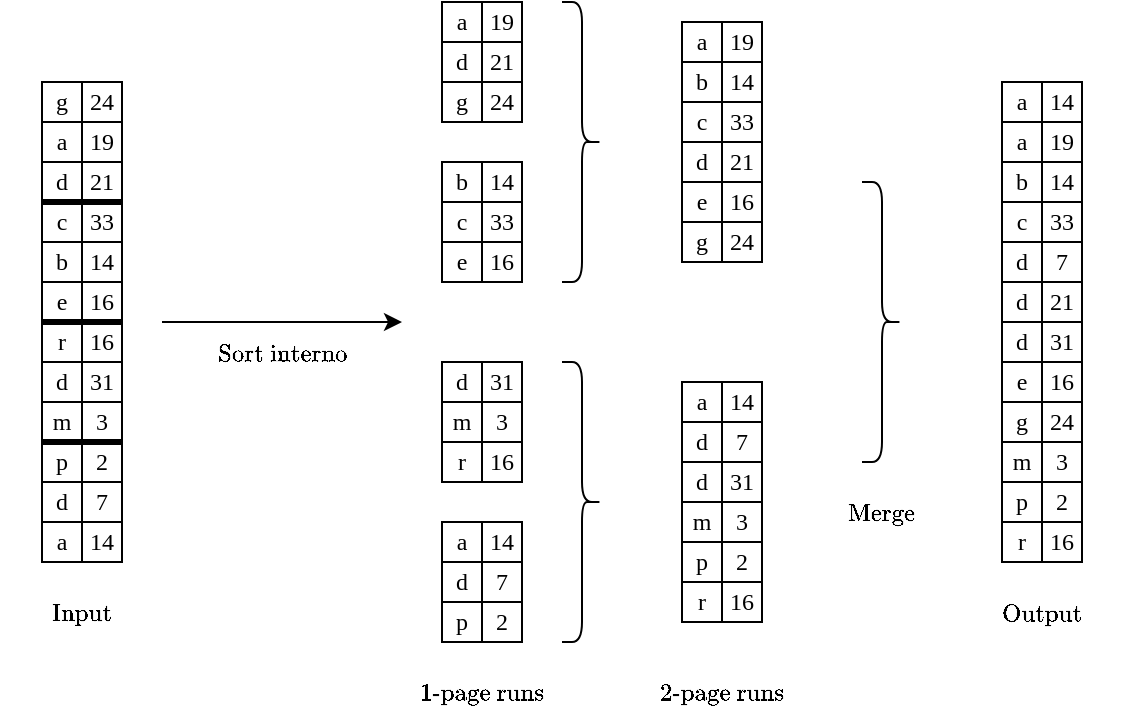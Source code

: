 <mxfile version="20.7.4" type="device"><diagram id="L7-STjLdlr2nI3EzWVXZ" name="Pagina-1"><mxGraphModel dx="989" dy="582" grid="1" gridSize="10" guides="1" tooltips="1" connect="1" arrows="1" fold="1" page="1" pageScale="1" pageWidth="827" pageHeight="1169" math="1" shadow="0"><root><mxCell id="0"/><mxCell id="1" parent="0"/><mxCell id="ir-VKs86t7lPY5TBcnAM-3" value="" style="rounded=0;whiteSpace=wrap;html=1;" vertex="1" parent="1"><mxGeometry x="40" y="40" width="20" height="240" as="geometry"/></mxCell><mxCell id="ir-VKs86t7lPY5TBcnAM-4" value="" style="rounded=0;whiteSpace=wrap;html=1;" vertex="1" parent="1"><mxGeometry x="60" y="40" width="20" height="240" as="geometry"/></mxCell><mxCell id="ir-VKs86t7lPY5TBcnAM-5" value="" style="endArrow=none;html=1;rounded=0;" edge="1" parent="1"><mxGeometry width="50" height="50" relative="1" as="geometry"><mxPoint x="40" y="60" as="sourcePoint"/><mxPoint x="80" y="60" as="targetPoint"/></mxGeometry></mxCell><mxCell id="ir-VKs86t7lPY5TBcnAM-6" value="" style="endArrow=none;html=1;rounded=0;" edge="1" parent="1"><mxGeometry width="50" height="50" relative="1" as="geometry"><mxPoint x="40" y="80" as="sourcePoint"/><mxPoint x="80" y="80" as="targetPoint"/></mxGeometry></mxCell><mxCell id="ir-VKs86t7lPY5TBcnAM-7" value="" style="endArrow=none;html=1;rounded=0;fontSize=11;strokeWidth=3;" edge="1" parent="1"><mxGeometry width="50" height="50" relative="1" as="geometry"><mxPoint x="40" y="100" as="sourcePoint"/><mxPoint x="80" y="100" as="targetPoint"/></mxGeometry></mxCell><mxCell id="ir-VKs86t7lPY5TBcnAM-8" value="" style="endArrow=none;html=1;rounded=0;" edge="1" parent="1"><mxGeometry width="50" height="50" relative="1" as="geometry"><mxPoint x="40" y="120" as="sourcePoint"/><mxPoint x="80" y="120" as="targetPoint"/></mxGeometry></mxCell><mxCell id="ir-VKs86t7lPY5TBcnAM-9" value="" style="endArrow=none;html=1;rounded=0;" edge="1" parent="1"><mxGeometry width="50" height="50" relative="1" as="geometry"><mxPoint x="40" y="140" as="sourcePoint"/><mxPoint x="80" y="140" as="targetPoint"/></mxGeometry></mxCell><mxCell id="ir-VKs86t7lPY5TBcnAM-10" value="" style="endArrow=none;html=1;rounded=0;strokeWidth=3;" edge="1" parent="1"><mxGeometry width="50" height="50" relative="1" as="geometry"><mxPoint x="40" y="160" as="sourcePoint"/><mxPoint x="80" y="160" as="targetPoint"/></mxGeometry></mxCell><mxCell id="ir-VKs86t7lPY5TBcnAM-11" value="" style="endArrow=none;html=1;rounded=0;" edge="1" parent="1"><mxGeometry width="50" height="50" relative="1" as="geometry"><mxPoint x="40" y="180" as="sourcePoint"/><mxPoint x="80" y="180" as="targetPoint"/></mxGeometry></mxCell><mxCell id="ir-VKs86t7lPY5TBcnAM-12" value="" style="endArrow=none;html=1;rounded=0;" edge="1" parent="1"><mxGeometry width="50" height="50" relative="1" as="geometry"><mxPoint x="40" y="200" as="sourcePoint"/><mxPoint x="80" y="200" as="targetPoint"/></mxGeometry></mxCell><mxCell id="ir-VKs86t7lPY5TBcnAM-13" value="" style="endArrow=none;html=1;rounded=0;strokeWidth=3;" edge="1" parent="1"><mxGeometry width="50" height="50" relative="1" as="geometry"><mxPoint x="40" y="220" as="sourcePoint"/><mxPoint x="80" y="220" as="targetPoint"/></mxGeometry></mxCell><mxCell id="ir-VKs86t7lPY5TBcnAM-14" value="" style="endArrow=none;html=1;rounded=0;" edge="1" parent="1"><mxGeometry width="50" height="50" relative="1" as="geometry"><mxPoint x="40" y="240" as="sourcePoint"/><mxPoint x="80" y="240" as="targetPoint"/></mxGeometry></mxCell><mxCell id="ir-VKs86t7lPY5TBcnAM-15" value="" style="endArrow=none;html=1;rounded=0;" edge="1" parent="1"><mxGeometry width="50" height="50" relative="1" as="geometry"><mxPoint x="40" y="260" as="sourcePoint"/><mxPoint x="80" y="260" as="targetPoint"/></mxGeometry></mxCell><mxCell id="ir-VKs86t7lPY5TBcnAM-29" value="g" style="text;html=1;strokeColor=none;fillColor=none;align=center;verticalAlign=middle;whiteSpace=wrap;rounded=0;fontFamily=Times New Roman;" vertex="1" parent="1"><mxGeometry x="40" y="40" width="20" height="20" as="geometry"/></mxCell><mxCell id="ir-VKs86t7lPY5TBcnAM-30" value="a" style="text;html=1;strokeColor=none;fillColor=none;align=center;verticalAlign=middle;whiteSpace=wrap;rounded=0;fontFamily=Times New Roman;" vertex="1" parent="1"><mxGeometry x="40" y="60" width="20" height="20" as="geometry"/></mxCell><mxCell id="ir-VKs86t7lPY5TBcnAM-31" value="d" style="text;html=1;strokeColor=none;fillColor=none;align=center;verticalAlign=middle;whiteSpace=wrap;rounded=0;fontFamily=Times New Roman;" vertex="1" parent="1"><mxGeometry x="40" y="80" width="20" height="20" as="geometry"/></mxCell><mxCell id="ir-VKs86t7lPY5TBcnAM-32" value="c" style="text;html=1;strokeColor=none;fillColor=none;align=center;verticalAlign=middle;whiteSpace=wrap;rounded=0;fontFamily=Times New Roman;" vertex="1" parent="1"><mxGeometry x="40" y="100" width="20" height="20" as="geometry"/></mxCell><mxCell id="ir-VKs86t7lPY5TBcnAM-33" value="b" style="text;html=1;strokeColor=none;fillColor=none;align=center;verticalAlign=middle;whiteSpace=wrap;rounded=0;fontFamily=Times New Roman;" vertex="1" parent="1"><mxGeometry x="40" y="120" width="20" height="20" as="geometry"/></mxCell><mxCell id="ir-VKs86t7lPY5TBcnAM-34" value="e" style="text;html=1;strokeColor=none;fillColor=none;align=center;verticalAlign=middle;whiteSpace=wrap;rounded=0;fontFamily=Times New Roman;" vertex="1" parent="1"><mxGeometry x="40" y="140" width="20" height="20" as="geometry"/></mxCell><mxCell id="ir-VKs86t7lPY5TBcnAM-35" value="r" style="text;html=1;strokeColor=none;fillColor=none;align=center;verticalAlign=middle;whiteSpace=wrap;rounded=0;fontFamily=Times New Roman;" vertex="1" parent="1"><mxGeometry x="40" y="160" width="20" height="20" as="geometry"/></mxCell><mxCell id="ir-VKs86t7lPY5TBcnAM-36" value="d" style="text;html=1;strokeColor=none;fillColor=none;align=center;verticalAlign=middle;whiteSpace=wrap;rounded=0;fontFamily=Times New Roman;" vertex="1" parent="1"><mxGeometry x="40" y="180" width="20" height="20" as="geometry"/></mxCell><mxCell id="ir-VKs86t7lPY5TBcnAM-37" value="m" style="text;html=1;strokeColor=none;fillColor=none;align=center;verticalAlign=middle;whiteSpace=wrap;rounded=0;fontFamily=Times New Roman;" vertex="1" parent="1"><mxGeometry x="40" y="200" width="20" height="20" as="geometry"/></mxCell><mxCell id="ir-VKs86t7lPY5TBcnAM-38" value="p" style="text;html=1;strokeColor=none;fillColor=none;align=center;verticalAlign=middle;whiteSpace=wrap;rounded=0;fontFamily=Times New Roman;" vertex="1" parent="1"><mxGeometry x="40" y="220" width="20" height="20" as="geometry"/></mxCell><mxCell id="ir-VKs86t7lPY5TBcnAM-39" value="d" style="text;html=1;strokeColor=none;fillColor=none;align=center;verticalAlign=middle;whiteSpace=wrap;rounded=0;fontFamily=Times New Roman;" vertex="1" parent="1"><mxGeometry x="40" y="240" width="20" height="20" as="geometry"/></mxCell><mxCell id="ir-VKs86t7lPY5TBcnAM-40" value="a" style="text;html=1;strokeColor=none;fillColor=none;align=center;verticalAlign=middle;whiteSpace=wrap;rounded=0;fontFamily=Times New Roman;" vertex="1" parent="1"><mxGeometry x="40" y="260" width="20" height="20" as="geometry"/></mxCell><mxCell id="ir-VKs86t7lPY5TBcnAM-54" value="24" style="text;html=1;strokeColor=none;fillColor=none;align=center;verticalAlign=middle;whiteSpace=wrap;rounded=0;fontFamily=Times New Roman;" vertex="1" parent="1"><mxGeometry x="60" y="40" width="20" height="20" as="geometry"/></mxCell><mxCell id="ir-VKs86t7lPY5TBcnAM-55" value="19" style="text;html=1;strokeColor=none;fillColor=none;align=center;verticalAlign=middle;whiteSpace=wrap;rounded=0;fontFamily=Times New Roman;" vertex="1" parent="1"><mxGeometry x="60" y="60" width="20" height="20" as="geometry"/></mxCell><mxCell id="ir-VKs86t7lPY5TBcnAM-56" value="21" style="text;html=1;strokeColor=none;fillColor=none;align=center;verticalAlign=middle;whiteSpace=wrap;rounded=0;fontFamily=Times New Roman;" vertex="1" parent="1"><mxGeometry x="60" y="80" width="20" height="20" as="geometry"/></mxCell><mxCell id="ir-VKs86t7lPY5TBcnAM-57" value="33" style="text;html=1;strokeColor=none;fillColor=none;align=center;verticalAlign=middle;whiteSpace=wrap;rounded=0;fontFamily=Times New Roman;" vertex="1" parent="1"><mxGeometry x="60" y="100" width="20" height="20" as="geometry"/></mxCell><mxCell id="ir-VKs86t7lPY5TBcnAM-58" value="14" style="text;html=1;strokeColor=none;fillColor=none;align=center;verticalAlign=middle;whiteSpace=wrap;rounded=0;fontFamily=Times New Roman;" vertex="1" parent="1"><mxGeometry x="60" y="120" width="20" height="20" as="geometry"/></mxCell><mxCell id="ir-VKs86t7lPY5TBcnAM-59" value="16" style="text;html=1;strokeColor=none;fillColor=none;align=center;verticalAlign=middle;whiteSpace=wrap;rounded=0;fontFamily=Times New Roman;" vertex="1" parent="1"><mxGeometry x="60" y="140" width="20" height="20" as="geometry"/></mxCell><mxCell id="ir-VKs86t7lPY5TBcnAM-60" value="16" style="text;html=1;strokeColor=none;fillColor=none;align=center;verticalAlign=middle;whiteSpace=wrap;rounded=0;fontFamily=Times New Roman;" vertex="1" parent="1"><mxGeometry x="60" y="160" width="20" height="20" as="geometry"/></mxCell><mxCell id="ir-VKs86t7lPY5TBcnAM-61" value="31" style="text;html=1;strokeColor=none;fillColor=none;align=center;verticalAlign=middle;whiteSpace=wrap;rounded=0;fontFamily=Times New Roman;" vertex="1" parent="1"><mxGeometry x="60" y="180" width="20" height="20" as="geometry"/></mxCell><mxCell id="ir-VKs86t7lPY5TBcnAM-62" value="3" style="text;html=1;strokeColor=none;fillColor=none;align=center;verticalAlign=middle;whiteSpace=wrap;rounded=0;fontFamily=Times New Roman;" vertex="1" parent="1"><mxGeometry x="60" y="200" width="20" height="20" as="geometry"/></mxCell><mxCell id="ir-VKs86t7lPY5TBcnAM-63" value="2" style="text;html=1;strokeColor=none;fillColor=none;align=center;verticalAlign=middle;whiteSpace=wrap;rounded=0;fontFamily=Times New Roman;" vertex="1" parent="1"><mxGeometry x="60" y="220" width="20" height="20" as="geometry"/></mxCell><mxCell id="ir-VKs86t7lPY5TBcnAM-64" value="7" style="text;html=1;strokeColor=none;fillColor=none;align=center;verticalAlign=middle;whiteSpace=wrap;rounded=0;fontFamily=Times New Roman;" vertex="1" parent="1"><mxGeometry x="60" y="240" width="20" height="20" as="geometry"/></mxCell><mxCell id="ir-VKs86t7lPY5TBcnAM-65" value="14" style="text;html=1;strokeColor=none;fillColor=none;align=center;verticalAlign=middle;whiteSpace=wrap;rounded=0;fontFamily=Times New Roman;" vertex="1" parent="1"><mxGeometry x="60" y="260" width="20" height="20" as="geometry"/></mxCell><mxCell id="ir-VKs86t7lPY5TBcnAM-66" value="$$\text{Input}$$" style="text;html=1;strokeColor=none;fillColor=none;align=center;verticalAlign=middle;whiteSpace=wrap;rounded=0;fontFamily=Times New Roman;" vertex="1" parent="1"><mxGeometry x="40" y="290" width="40" height="30" as="geometry"/></mxCell><mxCell id="ir-VKs86t7lPY5TBcnAM-67" value="" style="endArrow=classic;html=1;rounded=0;fontFamily=Times New Roman;" edge="1" parent="1"><mxGeometry width="50" height="50" relative="1" as="geometry"><mxPoint x="100" y="160" as="sourcePoint"/><mxPoint x="220" y="160" as="targetPoint"/></mxGeometry></mxCell><mxCell id="ir-VKs86t7lPY5TBcnAM-69" value="$$\text{Sort interno}$$" style="text;html=1;strokeColor=none;fillColor=none;align=center;verticalAlign=middle;whiteSpace=wrap;rounded=0;fontFamily=Times New Roman;" vertex="1" parent="1"><mxGeometry x="120" y="160" width="80" height="30" as="geometry"/></mxCell><mxCell id="ir-VKs86t7lPY5TBcnAM-80" value="" style="rounded=0;whiteSpace=wrap;html=1;fontFamily=Times New Roman;fontSize=11;" vertex="1" parent="1"><mxGeometry x="240" width="40" height="60" as="geometry"/></mxCell><mxCell id="ir-VKs86t7lPY5TBcnAM-71" value="" style="endArrow=none;html=1;rounded=0;" edge="1" parent="1"><mxGeometry width="50" height="50" relative="1" as="geometry"><mxPoint x="240.0" y="20" as="sourcePoint"/><mxPoint x="280.0" y="20" as="targetPoint"/></mxGeometry></mxCell><mxCell id="ir-VKs86t7lPY5TBcnAM-72" value="" style="endArrow=none;html=1;rounded=0;" edge="1" parent="1"><mxGeometry width="50" height="50" relative="1" as="geometry"><mxPoint x="240.0" y="40" as="sourcePoint"/><mxPoint x="280.0" y="40" as="targetPoint"/></mxGeometry></mxCell><mxCell id="ir-VKs86t7lPY5TBcnAM-74" value="a" style="text;html=1;strokeColor=none;fillColor=none;align=center;verticalAlign=middle;whiteSpace=wrap;rounded=0;fontFamily=Times New Roman;" vertex="1" parent="1"><mxGeometry x="240" width="20" height="20" as="geometry"/></mxCell><mxCell id="ir-VKs86t7lPY5TBcnAM-75" value="d" style="text;html=1;strokeColor=none;fillColor=none;align=center;verticalAlign=middle;whiteSpace=wrap;rounded=0;fontFamily=Times New Roman;" vertex="1" parent="1"><mxGeometry x="240" y="20" width="20" height="20" as="geometry"/></mxCell><mxCell id="ir-VKs86t7lPY5TBcnAM-76" value="g" style="text;html=1;strokeColor=none;fillColor=none;align=center;verticalAlign=middle;whiteSpace=wrap;rounded=0;fontFamily=Times New Roman;" vertex="1" parent="1"><mxGeometry x="240" y="40" width="20" height="20" as="geometry"/></mxCell><mxCell id="ir-VKs86t7lPY5TBcnAM-77" value="19" style="text;html=1;strokeColor=none;fillColor=none;align=center;verticalAlign=middle;whiteSpace=wrap;rounded=0;fontFamily=Times New Roman;" vertex="1" parent="1"><mxGeometry x="260" width="20" height="20" as="geometry"/></mxCell><mxCell id="ir-VKs86t7lPY5TBcnAM-78" value="21" style="text;html=1;strokeColor=none;fillColor=none;align=center;verticalAlign=middle;whiteSpace=wrap;rounded=0;fontFamily=Times New Roman;" vertex="1" parent="1"><mxGeometry x="260" y="20" width="20" height="20" as="geometry"/></mxCell><mxCell id="ir-VKs86t7lPY5TBcnAM-79" value="24" style="text;html=1;strokeColor=none;fillColor=none;align=center;verticalAlign=middle;whiteSpace=wrap;rounded=0;fontFamily=Times New Roman;" vertex="1" parent="1"><mxGeometry x="260" y="40" width="20" height="20" as="geometry"/></mxCell><mxCell id="ir-VKs86t7lPY5TBcnAM-81" value="" style="endArrow=none;html=1;rounded=0;strokeWidth=1;fontFamily=Times New Roman;fontSize=11;jumpSize=23;exitX=0;exitY=1;exitDx=0;exitDy=0;" edge="1" parent="1" source="ir-VKs86t7lPY5TBcnAM-79"><mxGeometry x="1" y="121" width="50" height="50" relative="1" as="geometry"><mxPoint x="260" y="40" as="sourcePoint"/><mxPoint x="260" as="targetPoint"/><mxPoint x="71" y="-110" as="offset"/></mxGeometry></mxCell><mxCell id="ir-VKs86t7lPY5TBcnAM-82" value="" style="rounded=0;whiteSpace=wrap;html=1;fontFamily=Times New Roman;fontSize=11;" vertex="1" parent="1"><mxGeometry x="240" y="80" width="40" height="60" as="geometry"/></mxCell><mxCell id="ir-VKs86t7lPY5TBcnAM-83" value="" style="endArrow=none;html=1;rounded=0;" edge="1" parent="1"><mxGeometry width="50" height="50" relative="1" as="geometry"><mxPoint x="240" y="100" as="sourcePoint"/><mxPoint x="280" y="100" as="targetPoint"/></mxGeometry></mxCell><mxCell id="ir-VKs86t7lPY5TBcnAM-84" value="" style="endArrow=none;html=1;rounded=0;" edge="1" parent="1"><mxGeometry width="50" height="50" relative="1" as="geometry"><mxPoint x="240" y="120" as="sourcePoint"/><mxPoint x="280" y="120" as="targetPoint"/></mxGeometry></mxCell><mxCell id="ir-VKs86t7lPY5TBcnAM-85" value="b" style="text;html=1;strokeColor=none;fillColor=none;align=center;verticalAlign=middle;whiteSpace=wrap;rounded=0;fontFamily=Times New Roman;" vertex="1" parent="1"><mxGeometry x="240" y="80" width="20" height="20" as="geometry"/></mxCell><mxCell id="ir-VKs86t7lPY5TBcnAM-86" value="c" style="text;html=1;strokeColor=none;fillColor=none;align=center;verticalAlign=middle;whiteSpace=wrap;rounded=0;fontFamily=Times New Roman;" vertex="1" parent="1"><mxGeometry x="240" y="100" width="20" height="20" as="geometry"/></mxCell><mxCell id="ir-VKs86t7lPY5TBcnAM-87" value="e" style="text;html=1;strokeColor=none;fillColor=none;align=center;verticalAlign=middle;whiteSpace=wrap;rounded=0;fontFamily=Times New Roman;" vertex="1" parent="1"><mxGeometry x="240" y="120" width="20" height="20" as="geometry"/></mxCell><mxCell id="ir-VKs86t7lPY5TBcnAM-88" value="14" style="text;html=1;strokeColor=none;fillColor=none;align=center;verticalAlign=middle;whiteSpace=wrap;rounded=0;fontFamily=Times New Roman;" vertex="1" parent="1"><mxGeometry x="260" y="80" width="20" height="20" as="geometry"/></mxCell><mxCell id="ir-VKs86t7lPY5TBcnAM-89" value="33" style="text;html=1;strokeColor=none;fillColor=none;align=center;verticalAlign=middle;whiteSpace=wrap;rounded=0;fontFamily=Times New Roman;" vertex="1" parent="1"><mxGeometry x="260" y="100" width="20" height="20" as="geometry"/></mxCell><mxCell id="ir-VKs86t7lPY5TBcnAM-90" value="16" style="text;html=1;strokeColor=none;fillColor=none;align=center;verticalAlign=middle;whiteSpace=wrap;rounded=0;fontFamily=Times New Roman;" vertex="1" parent="1"><mxGeometry x="260" y="120" width="20" height="20" as="geometry"/></mxCell><mxCell id="ir-VKs86t7lPY5TBcnAM-91" value="" style="endArrow=none;html=1;rounded=0;strokeWidth=1;fontFamily=Times New Roman;fontSize=11;jumpSize=23;exitX=0;exitY=1;exitDx=0;exitDy=0;" edge="1" parent="1" source="ir-VKs86t7lPY5TBcnAM-90"><mxGeometry x="1" y="121" width="50" height="50" relative="1" as="geometry"><mxPoint x="260" y="120" as="sourcePoint"/><mxPoint x="260" y="80" as="targetPoint"/><mxPoint x="71" y="-110" as="offset"/></mxGeometry></mxCell><mxCell id="ir-VKs86t7lPY5TBcnAM-92" value="" style="rounded=0;whiteSpace=wrap;html=1;fontFamily=Times New Roman;fontSize=11;" vertex="1" parent="1"><mxGeometry x="240" y="180" width="40" height="60" as="geometry"/></mxCell><mxCell id="ir-VKs86t7lPY5TBcnAM-93" value="" style="endArrow=none;html=1;rounded=0;" edge="1" parent="1"><mxGeometry width="50" height="50" relative="1" as="geometry"><mxPoint x="240" y="200" as="sourcePoint"/><mxPoint x="280" y="200" as="targetPoint"/></mxGeometry></mxCell><mxCell id="ir-VKs86t7lPY5TBcnAM-94" value="" style="endArrow=none;html=1;rounded=0;" edge="1" parent="1"><mxGeometry width="50" height="50" relative="1" as="geometry"><mxPoint x="240" y="220" as="sourcePoint"/><mxPoint x="280" y="220" as="targetPoint"/></mxGeometry></mxCell><mxCell id="ir-VKs86t7lPY5TBcnAM-95" value="d" style="text;html=1;strokeColor=none;fillColor=none;align=center;verticalAlign=middle;whiteSpace=wrap;rounded=0;fontFamily=Times New Roman;" vertex="1" parent="1"><mxGeometry x="240" y="180" width="20" height="20" as="geometry"/></mxCell><mxCell id="ir-VKs86t7lPY5TBcnAM-96" value="m" style="text;html=1;strokeColor=none;fillColor=none;align=center;verticalAlign=middle;whiteSpace=wrap;rounded=0;fontFamily=Times New Roman;" vertex="1" parent="1"><mxGeometry x="240" y="200" width="20" height="20" as="geometry"/></mxCell><mxCell id="ir-VKs86t7lPY5TBcnAM-97" value="r" style="text;html=1;strokeColor=none;fillColor=none;align=center;verticalAlign=middle;whiteSpace=wrap;rounded=0;fontFamily=Times New Roman;" vertex="1" parent="1"><mxGeometry x="240" y="220" width="20" height="20" as="geometry"/></mxCell><mxCell id="ir-VKs86t7lPY5TBcnAM-98" value="31" style="text;html=1;strokeColor=none;fillColor=none;align=center;verticalAlign=middle;whiteSpace=wrap;rounded=0;fontFamily=Times New Roman;" vertex="1" parent="1"><mxGeometry x="260" y="180" width="20" height="20" as="geometry"/></mxCell><mxCell id="ir-VKs86t7lPY5TBcnAM-99" value="3" style="text;html=1;strokeColor=none;fillColor=none;align=center;verticalAlign=middle;whiteSpace=wrap;rounded=0;fontFamily=Times New Roman;" vertex="1" parent="1"><mxGeometry x="260" y="200" width="20" height="20" as="geometry"/></mxCell><mxCell id="ir-VKs86t7lPY5TBcnAM-100" value="16" style="text;html=1;strokeColor=none;fillColor=none;align=center;verticalAlign=middle;whiteSpace=wrap;rounded=0;fontFamily=Times New Roman;" vertex="1" parent="1"><mxGeometry x="260" y="220" width="20" height="20" as="geometry"/></mxCell><mxCell id="ir-VKs86t7lPY5TBcnAM-101" value="" style="endArrow=none;html=1;rounded=0;strokeWidth=1;fontFamily=Times New Roman;fontSize=11;jumpSize=23;exitX=0;exitY=1;exitDx=0;exitDy=0;" edge="1" parent="1" source="ir-VKs86t7lPY5TBcnAM-100"><mxGeometry x="1" y="121" width="50" height="50" relative="1" as="geometry"><mxPoint x="260" y="220" as="sourcePoint"/><mxPoint x="260" y="180" as="targetPoint"/><mxPoint x="71" y="-110" as="offset"/></mxGeometry></mxCell><mxCell id="ir-VKs86t7lPY5TBcnAM-102" value="" style="rounded=0;whiteSpace=wrap;html=1;fontFamily=Times New Roman;fontSize=11;" vertex="1" parent="1"><mxGeometry x="240" y="260" width="40" height="60" as="geometry"/></mxCell><mxCell id="ir-VKs86t7lPY5TBcnAM-103" value="" style="endArrow=none;html=1;rounded=0;" edge="1" parent="1"><mxGeometry width="50" height="50" relative="1" as="geometry"><mxPoint x="240" y="280" as="sourcePoint"/><mxPoint x="280" y="280" as="targetPoint"/></mxGeometry></mxCell><mxCell id="ir-VKs86t7lPY5TBcnAM-104" value="" style="endArrow=none;html=1;rounded=0;" edge="1" parent="1"><mxGeometry width="50" height="50" relative="1" as="geometry"><mxPoint x="240" y="300" as="sourcePoint"/><mxPoint x="280" y="300" as="targetPoint"/></mxGeometry></mxCell><mxCell id="ir-VKs86t7lPY5TBcnAM-105" value="a" style="text;html=1;strokeColor=none;fillColor=none;align=center;verticalAlign=middle;whiteSpace=wrap;rounded=0;fontFamily=Times New Roman;" vertex="1" parent="1"><mxGeometry x="240" y="260" width="20" height="20" as="geometry"/></mxCell><mxCell id="ir-VKs86t7lPY5TBcnAM-106" value="d" style="text;html=1;strokeColor=none;fillColor=none;align=center;verticalAlign=middle;whiteSpace=wrap;rounded=0;fontFamily=Times New Roman;" vertex="1" parent="1"><mxGeometry x="240" y="280" width="20" height="20" as="geometry"/></mxCell><mxCell id="ir-VKs86t7lPY5TBcnAM-107" value="p" style="text;html=1;strokeColor=none;fillColor=none;align=center;verticalAlign=middle;whiteSpace=wrap;rounded=0;fontFamily=Times New Roman;" vertex="1" parent="1"><mxGeometry x="240" y="300" width="20" height="20" as="geometry"/></mxCell><mxCell id="ir-VKs86t7lPY5TBcnAM-108" value="14" style="text;html=1;strokeColor=none;fillColor=none;align=center;verticalAlign=middle;whiteSpace=wrap;rounded=0;fontFamily=Times New Roman;" vertex="1" parent="1"><mxGeometry x="260" y="260" width="20" height="20" as="geometry"/></mxCell><mxCell id="ir-VKs86t7lPY5TBcnAM-109" value="7" style="text;html=1;strokeColor=none;fillColor=none;align=center;verticalAlign=middle;whiteSpace=wrap;rounded=0;fontFamily=Times New Roman;" vertex="1" parent="1"><mxGeometry x="260" y="280" width="20" height="20" as="geometry"/></mxCell><mxCell id="ir-VKs86t7lPY5TBcnAM-110" value="2" style="text;html=1;strokeColor=none;fillColor=none;align=center;verticalAlign=middle;whiteSpace=wrap;rounded=0;fontFamily=Times New Roman;" vertex="1" parent="1"><mxGeometry x="260" y="300" width="20" height="20" as="geometry"/></mxCell><mxCell id="ir-VKs86t7lPY5TBcnAM-111" value="" style="endArrow=none;html=1;rounded=0;strokeWidth=1;fontFamily=Times New Roman;fontSize=11;jumpSize=23;exitX=0;exitY=1;exitDx=0;exitDy=0;" edge="1" parent="1" source="ir-VKs86t7lPY5TBcnAM-110"><mxGeometry x="1" y="121" width="50" height="50" relative="1" as="geometry"><mxPoint x="260" y="300" as="sourcePoint"/><mxPoint x="260" y="260" as="targetPoint"/><mxPoint x="71" y="-110" as="offset"/></mxGeometry></mxCell><mxCell id="ir-VKs86t7lPY5TBcnAM-112" value="" style="shape=curlyBracket;whiteSpace=wrap;html=1;rounded=1;flipH=1;labelPosition=right;verticalLabelPosition=middle;align=left;verticalAlign=middle;fontFamily=Times New Roman;fontSize=11;" vertex="1" parent="1"><mxGeometry x="300" width="20" height="140" as="geometry"/></mxCell><mxCell id="ir-VKs86t7lPY5TBcnAM-113" value="" style="shape=curlyBracket;whiteSpace=wrap;html=1;rounded=1;flipH=1;labelPosition=right;verticalLabelPosition=middle;align=left;verticalAlign=middle;fontFamily=Times New Roman;fontSize=11;" vertex="1" parent="1"><mxGeometry x="300" y="180" width="20" height="140" as="geometry"/></mxCell><mxCell id="ir-VKs86t7lPY5TBcnAM-114" value="$$1 \text{-page runs}$$" style="text;html=1;strokeColor=none;fillColor=none;align=center;verticalAlign=middle;whiteSpace=wrap;rounded=0;fontFamily=Times New Roman;" vertex="1" parent="1"><mxGeometry x="220" y="330" width="80" height="30" as="geometry"/></mxCell><mxCell id="ir-VKs86t7lPY5TBcnAM-115" value="" style="rounded=0;whiteSpace=wrap;html=1;fontFamily=Times New Roman;fontSize=11;" vertex="1" parent="1"><mxGeometry x="360" y="10" width="40" height="60" as="geometry"/></mxCell><mxCell id="ir-VKs86t7lPY5TBcnAM-116" value="" style="endArrow=none;html=1;rounded=0;" edge="1" parent="1"><mxGeometry width="50" height="50" relative="1" as="geometry"><mxPoint x="360" y="30" as="sourcePoint"/><mxPoint x="400" y="30" as="targetPoint"/></mxGeometry></mxCell><mxCell id="ir-VKs86t7lPY5TBcnAM-117" value="" style="endArrow=none;html=1;rounded=0;" edge="1" parent="1"><mxGeometry width="50" height="50" relative="1" as="geometry"><mxPoint x="360" y="50" as="sourcePoint"/><mxPoint x="400" y="50" as="targetPoint"/></mxGeometry></mxCell><mxCell id="ir-VKs86t7lPY5TBcnAM-118" value="a" style="text;html=1;strokeColor=none;fillColor=none;align=center;verticalAlign=middle;whiteSpace=wrap;rounded=0;fontFamily=Times New Roman;" vertex="1" parent="1"><mxGeometry x="360" y="10" width="20" height="20" as="geometry"/></mxCell><mxCell id="ir-VKs86t7lPY5TBcnAM-119" value="b" style="text;html=1;strokeColor=none;fillColor=none;align=center;verticalAlign=middle;whiteSpace=wrap;rounded=0;fontFamily=Times New Roman;" vertex="1" parent="1"><mxGeometry x="360" y="30" width="20" height="20" as="geometry"/></mxCell><mxCell id="ir-VKs86t7lPY5TBcnAM-120" value="c" style="text;html=1;strokeColor=none;fillColor=none;align=center;verticalAlign=middle;whiteSpace=wrap;rounded=0;fontFamily=Times New Roman;" vertex="1" parent="1"><mxGeometry x="360" y="50" width="20" height="20" as="geometry"/></mxCell><mxCell id="ir-VKs86t7lPY5TBcnAM-121" value="19" style="text;html=1;strokeColor=none;fillColor=none;align=center;verticalAlign=middle;whiteSpace=wrap;rounded=0;fontFamily=Times New Roman;" vertex="1" parent="1"><mxGeometry x="380" y="10" width="20" height="20" as="geometry"/></mxCell><mxCell id="ir-VKs86t7lPY5TBcnAM-122" value="14" style="text;html=1;strokeColor=none;fillColor=none;align=center;verticalAlign=middle;whiteSpace=wrap;rounded=0;fontFamily=Times New Roman;" vertex="1" parent="1"><mxGeometry x="380" y="30" width="20" height="20" as="geometry"/></mxCell><mxCell id="ir-VKs86t7lPY5TBcnAM-123" value="33" style="text;html=1;strokeColor=none;fillColor=none;align=center;verticalAlign=middle;whiteSpace=wrap;rounded=0;fontFamily=Times New Roman;" vertex="1" parent="1"><mxGeometry x="380" y="50" width="20" height="20" as="geometry"/></mxCell><mxCell id="ir-VKs86t7lPY5TBcnAM-124" value="" style="endArrow=none;html=1;rounded=0;strokeWidth=1;fontFamily=Times New Roman;fontSize=11;jumpSize=23;exitX=0;exitY=1;exitDx=0;exitDy=0;" edge="1" parent="1" source="ir-VKs86t7lPY5TBcnAM-123"><mxGeometry x="1" y="121" width="50" height="50" relative="1" as="geometry"><mxPoint x="380" y="50" as="sourcePoint"/><mxPoint x="380" y="10" as="targetPoint"/><mxPoint x="71" y="-110" as="offset"/></mxGeometry></mxCell><mxCell id="ir-VKs86t7lPY5TBcnAM-125" value="" style="rounded=0;whiteSpace=wrap;html=1;fontFamily=Times New Roman;fontSize=11;" vertex="1" parent="1"><mxGeometry x="360" y="70" width="40" height="60" as="geometry"/></mxCell><mxCell id="ir-VKs86t7lPY5TBcnAM-126" value="" style="endArrow=none;html=1;rounded=0;" edge="1" parent="1"><mxGeometry width="50" height="50" relative="1" as="geometry"><mxPoint x="360" y="90" as="sourcePoint"/><mxPoint x="400" y="90" as="targetPoint"/></mxGeometry></mxCell><mxCell id="ir-VKs86t7lPY5TBcnAM-127" value="" style="endArrow=none;html=1;rounded=0;" edge="1" parent="1"><mxGeometry width="50" height="50" relative="1" as="geometry"><mxPoint x="360" y="110" as="sourcePoint"/><mxPoint x="400" y="110" as="targetPoint"/></mxGeometry></mxCell><mxCell id="ir-VKs86t7lPY5TBcnAM-128" value="d" style="text;html=1;strokeColor=none;fillColor=none;align=center;verticalAlign=middle;whiteSpace=wrap;rounded=0;fontFamily=Times New Roman;" vertex="1" parent="1"><mxGeometry x="360" y="70" width="20" height="20" as="geometry"/></mxCell><mxCell id="ir-VKs86t7lPY5TBcnAM-129" value="e" style="text;html=1;strokeColor=none;fillColor=none;align=center;verticalAlign=middle;whiteSpace=wrap;rounded=0;fontFamily=Times New Roman;" vertex="1" parent="1"><mxGeometry x="360" y="90" width="20" height="20" as="geometry"/></mxCell><mxCell id="ir-VKs86t7lPY5TBcnAM-130" value="g" style="text;html=1;strokeColor=none;fillColor=none;align=center;verticalAlign=middle;whiteSpace=wrap;rounded=0;fontFamily=Times New Roman;" vertex="1" parent="1"><mxGeometry x="360" y="110" width="20" height="20" as="geometry"/></mxCell><mxCell id="ir-VKs86t7lPY5TBcnAM-131" value="21" style="text;html=1;strokeColor=none;fillColor=none;align=center;verticalAlign=middle;whiteSpace=wrap;rounded=0;fontFamily=Times New Roman;" vertex="1" parent="1"><mxGeometry x="380" y="70" width="20" height="20" as="geometry"/></mxCell><mxCell id="ir-VKs86t7lPY5TBcnAM-132" value="16" style="text;html=1;strokeColor=none;fillColor=none;align=center;verticalAlign=middle;whiteSpace=wrap;rounded=0;fontFamily=Times New Roman;" vertex="1" parent="1"><mxGeometry x="380" y="90" width="20" height="20" as="geometry"/></mxCell><mxCell id="ir-VKs86t7lPY5TBcnAM-133" value="24" style="text;html=1;strokeColor=none;fillColor=none;align=center;verticalAlign=middle;whiteSpace=wrap;rounded=0;fontFamily=Times New Roman;" vertex="1" parent="1"><mxGeometry x="380" y="110" width="20" height="20" as="geometry"/></mxCell><mxCell id="ir-VKs86t7lPY5TBcnAM-134" value="" style="endArrow=none;html=1;rounded=0;strokeWidth=1;fontFamily=Times New Roman;fontSize=11;jumpSize=23;exitX=0;exitY=1;exitDx=0;exitDy=0;" edge="1" parent="1" source="ir-VKs86t7lPY5TBcnAM-133"><mxGeometry x="1" y="121" width="50" height="50" relative="1" as="geometry"><mxPoint x="380" y="110" as="sourcePoint"/><mxPoint x="380" y="70" as="targetPoint"/><mxPoint x="71" y="-110" as="offset"/></mxGeometry></mxCell><mxCell id="ir-VKs86t7lPY5TBcnAM-135" value="" style="rounded=0;whiteSpace=wrap;html=1;fontFamily=Times New Roman;fontSize=11;" vertex="1" parent="1"><mxGeometry x="360" y="190" width="40" height="60" as="geometry"/></mxCell><mxCell id="ir-VKs86t7lPY5TBcnAM-136" value="" style="endArrow=none;html=1;rounded=0;" edge="1" parent="1"><mxGeometry width="50" height="50" relative="1" as="geometry"><mxPoint x="360" y="210" as="sourcePoint"/><mxPoint x="400" y="210" as="targetPoint"/></mxGeometry></mxCell><mxCell id="ir-VKs86t7lPY5TBcnAM-137" value="" style="endArrow=none;html=1;rounded=0;" edge="1" parent="1"><mxGeometry width="50" height="50" relative="1" as="geometry"><mxPoint x="360" y="230" as="sourcePoint"/><mxPoint x="400" y="230" as="targetPoint"/></mxGeometry></mxCell><mxCell id="ir-VKs86t7lPY5TBcnAM-138" value="a" style="text;html=1;strokeColor=none;fillColor=none;align=center;verticalAlign=middle;whiteSpace=wrap;rounded=0;fontFamily=Times New Roman;" vertex="1" parent="1"><mxGeometry x="360" y="190" width="20" height="20" as="geometry"/></mxCell><mxCell id="ir-VKs86t7lPY5TBcnAM-139" value="d" style="text;html=1;strokeColor=none;fillColor=none;align=center;verticalAlign=middle;whiteSpace=wrap;rounded=0;fontFamily=Times New Roman;" vertex="1" parent="1"><mxGeometry x="360" y="210" width="20" height="20" as="geometry"/></mxCell><mxCell id="ir-VKs86t7lPY5TBcnAM-140" value="d" style="text;html=1;strokeColor=none;fillColor=none;align=center;verticalAlign=middle;whiteSpace=wrap;rounded=0;fontFamily=Times New Roman;" vertex="1" parent="1"><mxGeometry x="360" y="230" width="20" height="20" as="geometry"/></mxCell><mxCell id="ir-VKs86t7lPY5TBcnAM-141" value="14" style="text;html=1;strokeColor=none;fillColor=none;align=center;verticalAlign=middle;whiteSpace=wrap;rounded=0;fontFamily=Times New Roman;" vertex="1" parent="1"><mxGeometry x="380" y="190" width="20" height="20" as="geometry"/></mxCell><mxCell id="ir-VKs86t7lPY5TBcnAM-142" value="7" style="text;html=1;strokeColor=none;fillColor=none;align=center;verticalAlign=middle;whiteSpace=wrap;rounded=0;fontFamily=Times New Roman;" vertex="1" parent="1"><mxGeometry x="380" y="210" width="20" height="20" as="geometry"/></mxCell><mxCell id="ir-VKs86t7lPY5TBcnAM-143" value="31" style="text;html=1;strokeColor=none;fillColor=none;align=center;verticalAlign=middle;whiteSpace=wrap;rounded=0;fontFamily=Times New Roman;" vertex="1" parent="1"><mxGeometry x="380" y="230" width="20" height="20" as="geometry"/></mxCell><mxCell id="ir-VKs86t7lPY5TBcnAM-144" value="" style="endArrow=none;html=1;rounded=0;strokeWidth=1;fontFamily=Times New Roman;fontSize=11;jumpSize=23;exitX=0;exitY=1;exitDx=0;exitDy=0;" edge="1" parent="1" source="ir-VKs86t7lPY5TBcnAM-143"><mxGeometry x="1" y="121" width="50" height="50" relative="1" as="geometry"><mxPoint x="380" y="230" as="sourcePoint"/><mxPoint x="380" y="190" as="targetPoint"/><mxPoint x="71" y="-110" as="offset"/></mxGeometry></mxCell><mxCell id="ir-VKs86t7lPY5TBcnAM-145" value="" style="rounded=0;whiteSpace=wrap;html=1;fontFamily=Times New Roman;fontSize=11;" vertex="1" parent="1"><mxGeometry x="360" y="250" width="40" height="60" as="geometry"/></mxCell><mxCell id="ir-VKs86t7lPY5TBcnAM-146" value="" style="endArrow=none;html=1;rounded=0;" edge="1" parent="1"><mxGeometry width="50" height="50" relative="1" as="geometry"><mxPoint x="360" y="270" as="sourcePoint"/><mxPoint x="400" y="270" as="targetPoint"/></mxGeometry></mxCell><mxCell id="ir-VKs86t7lPY5TBcnAM-147" value="" style="endArrow=none;html=1;rounded=0;" edge="1" parent="1"><mxGeometry width="50" height="50" relative="1" as="geometry"><mxPoint x="360" y="290" as="sourcePoint"/><mxPoint x="400" y="290" as="targetPoint"/></mxGeometry></mxCell><mxCell id="ir-VKs86t7lPY5TBcnAM-148" value="m" style="text;html=1;strokeColor=none;fillColor=none;align=center;verticalAlign=middle;whiteSpace=wrap;rounded=0;fontFamily=Times New Roman;" vertex="1" parent="1"><mxGeometry x="360" y="250" width="20" height="20" as="geometry"/></mxCell><mxCell id="ir-VKs86t7lPY5TBcnAM-149" value="p" style="text;html=1;strokeColor=none;fillColor=none;align=center;verticalAlign=middle;whiteSpace=wrap;rounded=0;fontFamily=Times New Roman;" vertex="1" parent="1"><mxGeometry x="360" y="270" width="20" height="20" as="geometry"/></mxCell><mxCell id="ir-VKs86t7lPY5TBcnAM-150" value="r" style="text;html=1;strokeColor=none;fillColor=none;align=center;verticalAlign=middle;whiteSpace=wrap;rounded=0;fontFamily=Times New Roman;" vertex="1" parent="1"><mxGeometry x="360" y="290" width="20" height="20" as="geometry"/></mxCell><mxCell id="ir-VKs86t7lPY5TBcnAM-151" value="3" style="text;html=1;strokeColor=none;fillColor=none;align=center;verticalAlign=middle;whiteSpace=wrap;rounded=0;fontFamily=Times New Roman;" vertex="1" parent="1"><mxGeometry x="380" y="250" width="20" height="20" as="geometry"/></mxCell><mxCell id="ir-VKs86t7lPY5TBcnAM-152" value="2" style="text;html=1;strokeColor=none;fillColor=none;align=center;verticalAlign=middle;whiteSpace=wrap;rounded=0;fontFamily=Times New Roman;" vertex="1" parent="1"><mxGeometry x="380" y="270" width="20" height="20" as="geometry"/></mxCell><mxCell id="ir-VKs86t7lPY5TBcnAM-153" value="16" style="text;html=1;strokeColor=none;fillColor=none;align=center;verticalAlign=middle;whiteSpace=wrap;rounded=0;fontFamily=Times New Roman;" vertex="1" parent="1"><mxGeometry x="380" y="290" width="20" height="20" as="geometry"/></mxCell><mxCell id="ir-VKs86t7lPY5TBcnAM-154" value="" style="endArrow=none;html=1;rounded=0;strokeWidth=1;fontFamily=Times New Roman;fontSize=11;jumpSize=23;exitX=0;exitY=1;exitDx=0;exitDy=0;" edge="1" parent="1" source="ir-VKs86t7lPY5TBcnAM-153"><mxGeometry x="1" y="121" width="50" height="50" relative="1" as="geometry"><mxPoint x="380" y="290" as="sourcePoint"/><mxPoint x="380" y="250" as="targetPoint"/><mxPoint x="71" y="-110" as="offset"/></mxGeometry></mxCell><mxCell id="ir-VKs86t7lPY5TBcnAM-155" value="$$2 \text{-page runs}$$" style="text;html=1;strokeColor=none;fillColor=none;align=center;verticalAlign=middle;whiteSpace=wrap;rounded=0;fontFamily=Times New Roman;" vertex="1" parent="1"><mxGeometry x="340" y="330" width="80" height="30" as="geometry"/></mxCell><mxCell id="ir-VKs86t7lPY5TBcnAM-156" value="" style="shape=curlyBracket;whiteSpace=wrap;html=1;rounded=1;flipH=1;labelPosition=right;verticalLabelPosition=middle;align=left;verticalAlign=middle;fontFamily=Times New Roman;fontSize=11;" vertex="1" parent="1"><mxGeometry x="450" y="90" width="20" height="140" as="geometry"/></mxCell><mxCell id="ir-VKs86t7lPY5TBcnAM-158" value="$$\text{Merge}$$" style="text;html=1;strokeColor=none;fillColor=none;align=center;verticalAlign=middle;whiteSpace=wrap;rounded=0;fontFamily=Times New Roman;" vertex="1" parent="1"><mxGeometry x="420" y="240" width="80" height="30" as="geometry"/></mxCell><mxCell id="ir-VKs86t7lPY5TBcnAM-159" value="" style="rounded=0;whiteSpace=wrap;html=1;fontFamily=Times New Roman;fontSize=11;" vertex="1" parent="1"><mxGeometry x="520" y="40" width="40" height="60" as="geometry"/></mxCell><mxCell id="ir-VKs86t7lPY5TBcnAM-160" value="" style="endArrow=none;html=1;rounded=0;" edge="1" parent="1"><mxGeometry width="50" height="50" relative="1" as="geometry"><mxPoint x="520" y="60" as="sourcePoint"/><mxPoint x="560" y="60" as="targetPoint"/></mxGeometry></mxCell><mxCell id="ir-VKs86t7lPY5TBcnAM-161" value="" style="endArrow=none;html=1;rounded=0;" edge="1" parent="1"><mxGeometry width="50" height="50" relative="1" as="geometry"><mxPoint x="520" y="80" as="sourcePoint"/><mxPoint x="560" y="80" as="targetPoint"/></mxGeometry></mxCell><mxCell id="ir-VKs86t7lPY5TBcnAM-162" value="a" style="text;html=1;strokeColor=none;fillColor=none;align=center;verticalAlign=middle;whiteSpace=wrap;rounded=0;fontFamily=Times New Roman;" vertex="1" parent="1"><mxGeometry x="520" y="40" width="20" height="20" as="geometry"/></mxCell><mxCell id="ir-VKs86t7lPY5TBcnAM-163" value="a" style="text;html=1;strokeColor=none;fillColor=none;align=center;verticalAlign=middle;whiteSpace=wrap;rounded=0;fontFamily=Times New Roman;" vertex="1" parent="1"><mxGeometry x="520" y="60" width="20" height="20" as="geometry"/></mxCell><mxCell id="ir-VKs86t7lPY5TBcnAM-164" value="b" style="text;html=1;strokeColor=none;fillColor=none;align=center;verticalAlign=middle;whiteSpace=wrap;rounded=0;fontFamily=Times New Roman;" vertex="1" parent="1"><mxGeometry x="520" y="80" width="20" height="20" as="geometry"/></mxCell><mxCell id="ir-VKs86t7lPY5TBcnAM-165" value="14" style="text;html=1;strokeColor=none;fillColor=none;align=center;verticalAlign=middle;whiteSpace=wrap;rounded=0;fontFamily=Times New Roman;" vertex="1" parent="1"><mxGeometry x="540" y="40" width="20" height="20" as="geometry"/></mxCell><mxCell id="ir-VKs86t7lPY5TBcnAM-166" value="19" style="text;html=1;strokeColor=none;fillColor=none;align=center;verticalAlign=middle;whiteSpace=wrap;rounded=0;fontFamily=Times New Roman;" vertex="1" parent="1"><mxGeometry x="540" y="60" width="20" height="20" as="geometry"/></mxCell><mxCell id="ir-VKs86t7lPY5TBcnAM-167" value="14" style="text;html=1;strokeColor=none;fillColor=none;align=center;verticalAlign=middle;whiteSpace=wrap;rounded=0;fontFamily=Times New Roman;" vertex="1" parent="1"><mxGeometry x="540" y="80" width="20" height="20" as="geometry"/></mxCell><mxCell id="ir-VKs86t7lPY5TBcnAM-168" value="" style="endArrow=none;html=1;rounded=0;strokeWidth=1;fontFamily=Times New Roman;fontSize=11;jumpSize=23;exitX=0;exitY=1;exitDx=0;exitDy=0;" edge="1" parent="1" source="ir-VKs86t7lPY5TBcnAM-167"><mxGeometry x="1" y="121" width="50" height="50" relative="1" as="geometry"><mxPoint x="540" y="80" as="sourcePoint"/><mxPoint x="540" y="40" as="targetPoint"/><mxPoint x="71" y="-110" as="offset"/></mxGeometry></mxCell><mxCell id="ir-VKs86t7lPY5TBcnAM-169" value="" style="rounded=0;whiteSpace=wrap;html=1;fontFamily=Times New Roman;fontSize=11;" vertex="1" parent="1"><mxGeometry x="520" y="100" width="40" height="60" as="geometry"/></mxCell><mxCell id="ir-VKs86t7lPY5TBcnAM-170" value="" style="endArrow=none;html=1;rounded=0;" edge="1" parent="1"><mxGeometry width="50" height="50" relative="1" as="geometry"><mxPoint x="520" y="120" as="sourcePoint"/><mxPoint x="560" y="120" as="targetPoint"/></mxGeometry></mxCell><mxCell id="ir-VKs86t7lPY5TBcnAM-171" value="" style="endArrow=none;html=1;rounded=0;" edge="1" parent="1"><mxGeometry width="50" height="50" relative="1" as="geometry"><mxPoint x="520" y="140" as="sourcePoint"/><mxPoint x="560" y="140" as="targetPoint"/></mxGeometry></mxCell><mxCell id="ir-VKs86t7lPY5TBcnAM-172" value="c" style="text;html=1;strokeColor=none;fillColor=none;align=center;verticalAlign=middle;whiteSpace=wrap;rounded=0;fontFamily=Times New Roman;" vertex="1" parent="1"><mxGeometry x="520" y="100" width="20" height="20" as="geometry"/></mxCell><mxCell id="ir-VKs86t7lPY5TBcnAM-173" value="d" style="text;html=1;strokeColor=none;fillColor=none;align=center;verticalAlign=middle;whiteSpace=wrap;rounded=0;fontFamily=Times New Roman;" vertex="1" parent="1"><mxGeometry x="520" y="120" width="20" height="20" as="geometry"/></mxCell><mxCell id="ir-VKs86t7lPY5TBcnAM-174" value="d" style="text;html=1;strokeColor=none;fillColor=none;align=center;verticalAlign=middle;whiteSpace=wrap;rounded=0;fontFamily=Times New Roman;" vertex="1" parent="1"><mxGeometry x="520" y="140" width="20" height="20" as="geometry"/></mxCell><mxCell id="ir-VKs86t7lPY5TBcnAM-175" value="33" style="text;html=1;strokeColor=none;fillColor=none;align=center;verticalAlign=middle;whiteSpace=wrap;rounded=0;fontFamily=Times New Roman;" vertex="1" parent="1"><mxGeometry x="540" y="100" width="20" height="20" as="geometry"/></mxCell><mxCell id="ir-VKs86t7lPY5TBcnAM-176" value="7" style="text;html=1;strokeColor=none;fillColor=none;align=center;verticalAlign=middle;whiteSpace=wrap;rounded=0;fontFamily=Times New Roman;" vertex="1" parent="1"><mxGeometry x="540" y="120" width="20" height="20" as="geometry"/></mxCell><mxCell id="ir-VKs86t7lPY5TBcnAM-177" value="21" style="text;html=1;strokeColor=none;fillColor=none;align=center;verticalAlign=middle;whiteSpace=wrap;rounded=0;fontFamily=Times New Roman;" vertex="1" parent="1"><mxGeometry x="540" y="140" width="20" height="20" as="geometry"/></mxCell><mxCell id="ir-VKs86t7lPY5TBcnAM-178" value="" style="endArrow=none;html=1;rounded=0;strokeWidth=1;fontFamily=Times New Roman;fontSize=11;jumpSize=23;exitX=0;exitY=1;exitDx=0;exitDy=0;" edge="1" parent="1" source="ir-VKs86t7lPY5TBcnAM-177"><mxGeometry x="1" y="121" width="50" height="50" relative="1" as="geometry"><mxPoint x="540" y="140" as="sourcePoint"/><mxPoint x="540" y="100" as="targetPoint"/><mxPoint x="71" y="-110" as="offset"/></mxGeometry></mxCell><mxCell id="ir-VKs86t7lPY5TBcnAM-179" value="" style="rounded=0;whiteSpace=wrap;html=1;fontFamily=Times New Roman;fontSize=11;" vertex="1" parent="1"><mxGeometry x="520" y="160" width="40" height="60" as="geometry"/></mxCell><mxCell id="ir-VKs86t7lPY5TBcnAM-180" value="" style="endArrow=none;html=1;rounded=0;" edge="1" parent="1"><mxGeometry width="50" height="50" relative="1" as="geometry"><mxPoint x="520" y="180" as="sourcePoint"/><mxPoint x="560" y="180" as="targetPoint"/></mxGeometry></mxCell><mxCell id="ir-VKs86t7lPY5TBcnAM-181" value="" style="endArrow=none;html=1;rounded=0;" edge="1" parent="1"><mxGeometry width="50" height="50" relative="1" as="geometry"><mxPoint x="520" y="200" as="sourcePoint"/><mxPoint x="560" y="200" as="targetPoint"/></mxGeometry></mxCell><mxCell id="ir-VKs86t7lPY5TBcnAM-182" value="d" style="text;html=1;strokeColor=none;fillColor=none;align=center;verticalAlign=middle;whiteSpace=wrap;rounded=0;fontFamily=Times New Roman;" vertex="1" parent="1"><mxGeometry x="520" y="160" width="20" height="20" as="geometry"/></mxCell><mxCell id="ir-VKs86t7lPY5TBcnAM-183" value="e" style="text;html=1;strokeColor=none;fillColor=none;align=center;verticalAlign=middle;whiteSpace=wrap;rounded=0;fontFamily=Times New Roman;" vertex="1" parent="1"><mxGeometry x="520" y="180" width="20" height="20" as="geometry"/></mxCell><mxCell id="ir-VKs86t7lPY5TBcnAM-184" value="g" style="text;html=1;strokeColor=none;fillColor=none;align=center;verticalAlign=middle;whiteSpace=wrap;rounded=0;fontFamily=Times New Roman;" vertex="1" parent="1"><mxGeometry x="520" y="200" width="20" height="20" as="geometry"/></mxCell><mxCell id="ir-VKs86t7lPY5TBcnAM-185" value="31" style="text;html=1;strokeColor=none;fillColor=none;align=center;verticalAlign=middle;whiteSpace=wrap;rounded=0;fontFamily=Times New Roman;" vertex="1" parent="1"><mxGeometry x="540" y="160" width="20" height="20" as="geometry"/></mxCell><mxCell id="ir-VKs86t7lPY5TBcnAM-186" value="16" style="text;html=1;strokeColor=none;fillColor=none;align=center;verticalAlign=middle;whiteSpace=wrap;rounded=0;fontFamily=Times New Roman;" vertex="1" parent="1"><mxGeometry x="540" y="180" width="20" height="20" as="geometry"/></mxCell><mxCell id="ir-VKs86t7lPY5TBcnAM-187" value="24" style="text;html=1;strokeColor=none;fillColor=none;align=center;verticalAlign=middle;whiteSpace=wrap;rounded=0;fontFamily=Times New Roman;" vertex="1" parent="1"><mxGeometry x="540" y="200" width="20" height="20" as="geometry"/></mxCell><mxCell id="ir-VKs86t7lPY5TBcnAM-188" value="" style="endArrow=none;html=1;rounded=0;strokeWidth=1;fontFamily=Times New Roman;fontSize=11;jumpSize=23;exitX=0;exitY=1;exitDx=0;exitDy=0;" edge="1" parent="1" source="ir-VKs86t7lPY5TBcnAM-187"><mxGeometry x="1" y="121" width="50" height="50" relative="1" as="geometry"><mxPoint x="540" y="200" as="sourcePoint"/><mxPoint x="540" y="160" as="targetPoint"/><mxPoint x="71" y="-110" as="offset"/></mxGeometry></mxCell><mxCell id="ir-VKs86t7lPY5TBcnAM-189" value="" style="rounded=0;whiteSpace=wrap;html=1;fontFamily=Times New Roman;fontSize=11;" vertex="1" parent="1"><mxGeometry x="520" y="220" width="40" height="60" as="geometry"/></mxCell><mxCell id="ir-VKs86t7lPY5TBcnAM-190" value="" style="endArrow=none;html=1;rounded=0;" edge="1" parent="1"><mxGeometry width="50" height="50" relative="1" as="geometry"><mxPoint x="520" y="240" as="sourcePoint"/><mxPoint x="560" y="240" as="targetPoint"/></mxGeometry></mxCell><mxCell id="ir-VKs86t7lPY5TBcnAM-191" value="" style="endArrow=none;html=1;rounded=0;" edge="1" parent="1"><mxGeometry width="50" height="50" relative="1" as="geometry"><mxPoint x="520" y="260" as="sourcePoint"/><mxPoint x="560" y="260" as="targetPoint"/></mxGeometry></mxCell><mxCell id="ir-VKs86t7lPY5TBcnAM-192" value="m" style="text;html=1;strokeColor=none;fillColor=none;align=center;verticalAlign=middle;whiteSpace=wrap;rounded=0;fontFamily=Times New Roman;" vertex="1" parent="1"><mxGeometry x="520" y="220" width="20" height="20" as="geometry"/></mxCell><mxCell id="ir-VKs86t7lPY5TBcnAM-193" value="p" style="text;html=1;strokeColor=none;fillColor=none;align=center;verticalAlign=middle;whiteSpace=wrap;rounded=0;fontFamily=Times New Roman;" vertex="1" parent="1"><mxGeometry x="520" y="240" width="20" height="20" as="geometry"/></mxCell><mxCell id="ir-VKs86t7lPY5TBcnAM-194" value="r" style="text;html=1;strokeColor=none;fillColor=none;align=center;verticalAlign=middle;whiteSpace=wrap;rounded=0;fontFamily=Times New Roman;" vertex="1" parent="1"><mxGeometry x="520" y="260" width="20" height="20" as="geometry"/></mxCell><mxCell id="ir-VKs86t7lPY5TBcnAM-195" value="3" style="text;html=1;strokeColor=none;fillColor=none;align=center;verticalAlign=middle;whiteSpace=wrap;rounded=0;fontFamily=Times New Roman;" vertex="1" parent="1"><mxGeometry x="540" y="220" width="20" height="20" as="geometry"/></mxCell><mxCell id="ir-VKs86t7lPY5TBcnAM-196" value="2" style="text;html=1;strokeColor=none;fillColor=none;align=center;verticalAlign=middle;whiteSpace=wrap;rounded=0;fontFamily=Times New Roman;" vertex="1" parent="1"><mxGeometry x="540" y="240" width="20" height="20" as="geometry"/></mxCell><mxCell id="ir-VKs86t7lPY5TBcnAM-197" value="16" style="text;html=1;strokeColor=none;fillColor=none;align=center;verticalAlign=middle;whiteSpace=wrap;rounded=0;fontFamily=Times New Roman;" vertex="1" parent="1"><mxGeometry x="540" y="260" width="20" height="20" as="geometry"/></mxCell><mxCell id="ir-VKs86t7lPY5TBcnAM-198" value="" style="endArrow=none;html=1;rounded=0;strokeWidth=1;fontFamily=Times New Roman;fontSize=11;jumpSize=23;exitX=0;exitY=1;exitDx=0;exitDy=0;" edge="1" parent="1" source="ir-VKs86t7lPY5TBcnAM-197"><mxGeometry x="1" y="121" width="50" height="50" relative="1" as="geometry"><mxPoint x="540" y="260" as="sourcePoint"/><mxPoint x="540" y="220" as="targetPoint"/><mxPoint x="71" y="-110" as="offset"/></mxGeometry></mxCell><mxCell id="ir-VKs86t7lPY5TBcnAM-199" value="$$\text{Output}$$" style="text;html=1;strokeColor=none;fillColor=none;align=center;verticalAlign=middle;whiteSpace=wrap;rounded=0;fontFamily=Times New Roman;" vertex="1" parent="1"><mxGeometry x="520" y="290" width="40" height="30" as="geometry"/></mxCell></root></mxGraphModel></diagram></mxfile>